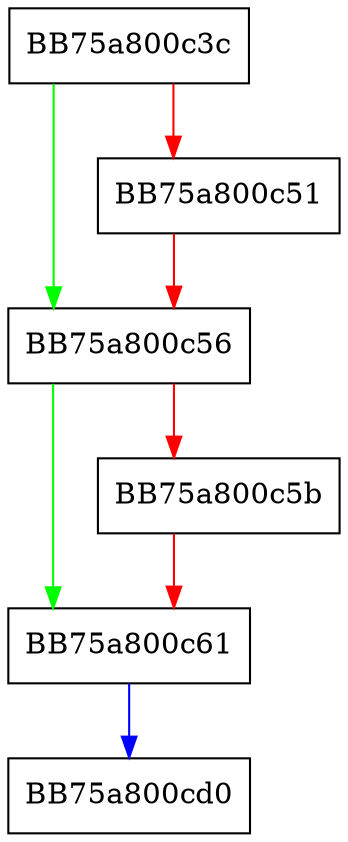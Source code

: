 digraph CreateInstance {
  node [shape="box"];
  graph [splines=ortho];
  BB75a800c3c -> BB75a800c56 [color="green"];
  BB75a800c3c -> BB75a800c51 [color="red"];
  BB75a800c51 -> BB75a800c56 [color="red"];
  BB75a800c56 -> BB75a800c61 [color="green"];
  BB75a800c56 -> BB75a800c5b [color="red"];
  BB75a800c5b -> BB75a800c61 [color="red"];
  BB75a800c61 -> BB75a800cd0 [color="blue"];
}